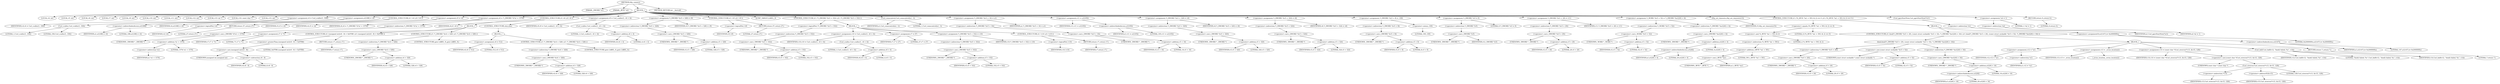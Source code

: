 digraph tftp_connect {  
"1000112" [label = "(METHOD,tftp_connect)" ]
"1000113" [label = "(PARAM,_DWORD *a1)" ]
"1000114" [label = "(PARAM,_BYTE *a2)" ]
"1000115" [label = "(BLOCK,,)" ]
"1000116" [label = "(LOCAL,v4: int)" ]
"1000117" [label = "(LOCAL,v5: int)" ]
"1000118" [label = "(LOCAL,v6: int)" ]
"1000119" [label = "(LOCAL,v7: int)" ]
"1000120" [label = "(LOCAL,v9: int)" ]
"1000121" [label = "(LOCAL,v10: int)" ]
"1000122" [label = "(LOCAL,v11: int)" ]
"1000123" [label = "(LOCAL,v12: int)" ]
"1000124" [label = "(LOCAL,v13: int *)" ]
"1000125" [label = "(LOCAL,v14: const char *)" ]
"1000126" [label = "(LOCAL,v15: int)" ]
"1000127" [label = "(<operator>.assignment,v4 = Curl_ccalloc(1, 336))" ]
"1000128" [label = "(IDENTIFIER,v4,v4 = Curl_ccalloc(1, 336))" ]
"1000129" [label = "(Curl_ccalloc,Curl_ccalloc(1, 336))" ]
"1000130" [label = "(LITERAL,1,Curl_ccalloc(1, 336))" ]
"1000131" [label = "(LITERAL,336,Curl_ccalloc(1, 336))" ]
"1000132" [label = "(<operator>.assignment,a1[188] = v4)" ]
"1000133" [label = "(<operator>.indirectIndexAccess,a1[188])" ]
"1000134" [label = "(IDENTIFIER,a1,a1[188] = v4)" ]
"1000135" [label = "(LITERAL,188,a1[188] = v4)" ]
"1000136" [label = "(IDENTIFIER,v4,a1[188] = v4)" ]
"1000137" [label = "(CONTROL_STRUCTURE,if ( !v4 ),if ( !v4 ))" ]
"1000138" [label = "(<operator>.logicalNot,!v4)" ]
"1000139" [label = "(IDENTIFIER,v4,!v4)" ]
"1000140" [label = "(RETURN,return 27;,return 27;)" ]
"1000141" [label = "(LITERAL,27,return 27;)" ]
"1000142" [label = "(<operator>.assignment,v5 = v4)" ]
"1000143" [label = "(IDENTIFIER,v5,v5 = v4)" ]
"1000144" [label = "(IDENTIFIER,v4,v5 = v4)" ]
"1000145" [label = "(<operator>.assignment,v6 = *(_DWORD *)(*a1 + 1576))" ]
"1000146" [label = "(IDENTIFIER,v6,v6 = *(_DWORD *)(*a1 + 1576))" ]
"1000147" [label = "(<operator>.indirection,*(_DWORD *)(*a1 + 1576))" ]
"1000148" [label = "(<operator>.cast,(_DWORD *)(*a1 + 1576))" ]
"1000149" [label = "(UNKNOWN,_DWORD *,_DWORD *)" ]
"1000150" [label = "(<operator>.addition,*a1 + 1576)" ]
"1000151" [label = "(<operator>.indirection,*a1)" ]
"1000152" [label = "(IDENTIFIER,a1,*a1 + 1576)" ]
"1000153" [label = "(LITERAL,1576,*a1 + 1576)" ]
"1000154" [label = "(CONTROL_STRUCTURE,if ( v6 ),if ( v6 ))" ]
"1000155" [label = "(IDENTIFIER,v6,if ( v6 ))" ]
"1000156" [label = "(BLOCK,,)" ]
"1000157" [label = "(<operator>.assignment,v7 = 71)" ]
"1000158" [label = "(IDENTIFIER,v7,v7 = 71)" ]
"1000159" [label = "(LITERAL,71,v7 = 71)" ]
"1000160" [label = "(CONTROL_STRUCTURE,if ( (unsigned int)(v6 - 8) > 0xFFB0 ),if ( (unsigned int)(v6 - 8) > 0xFFB0 ))" ]
"1000161" [label = "(<operator>.greaterThan,(unsigned int)(v6 - 8) > 0xFFB0)" ]
"1000162" [label = "(<operator>.cast,(unsigned int)(v6 - 8))" ]
"1000163" [label = "(UNKNOWN,unsigned int,unsigned int)" ]
"1000164" [label = "(<operator>.subtraction,v6 - 8)" ]
"1000165" [label = "(IDENTIFIER,v6,v6 - 8)" ]
"1000166" [label = "(LITERAL,8,v6 - 8)" ]
"1000167" [label = "(LITERAL,0xFFB0,(unsigned int)(v6 - 8) > 0xFFB0)" ]
"1000168" [label = "(RETURN,return v7;,return v7;)" ]
"1000169" [label = "(IDENTIFIER,v7,return v7;)" ]
"1000170" [label = "(CONTROL_STRUCTURE,if ( *(_DWORD *)(v4 + 328) ),if ( *(_DWORD *)(v4 + 328) ))" ]
"1000171" [label = "(<operator>.indirection,*(_DWORD *)(v4 + 328))" ]
"1000172" [label = "(<operator>.cast,(_DWORD *)(v4 + 328))" ]
"1000173" [label = "(UNKNOWN,_DWORD *,_DWORD *)" ]
"1000174" [label = "(<operator>.addition,v4 + 328)" ]
"1000175" [label = "(IDENTIFIER,v4,v4 + 328)" ]
"1000176" [label = "(LITERAL,328,v4 + 328)" ]
"1000177" [label = "(CONTROL_STRUCTURE,goto LABEL_9;,goto LABEL_9;)" ]
"1000178" [label = "(CONTROL_STRUCTURE,else,else)" ]
"1000179" [label = "(BLOCK,,)" ]
"1000180" [label = "(<operator>.assignment,v6 = 512)" ]
"1000181" [label = "(IDENTIFIER,v6,v6 = 512)" ]
"1000182" [label = "(LITERAL,512,v6 = 512)" ]
"1000183" [label = "(CONTROL_STRUCTURE,if ( *(_DWORD *)(v4 + 328) ),if ( *(_DWORD *)(v4 + 328) ))" ]
"1000184" [label = "(<operator>.indirection,*(_DWORD *)(v4 + 328))" ]
"1000185" [label = "(<operator>.cast,(_DWORD *)(v4 + 328))" ]
"1000186" [label = "(UNKNOWN,_DWORD *,_DWORD *)" ]
"1000187" [label = "(<operator>.addition,v4 + 328)" ]
"1000188" [label = "(IDENTIFIER,v4,v4 + 328)" ]
"1000189" [label = "(LITERAL,328,v4 + 328)" ]
"1000190" [label = "(CONTROL_STRUCTURE,goto LABEL_9;,goto LABEL_9;)" ]
"1000191" [label = "(<operator>.assignment,v9 = Curl_ccalloc(1, v6 + 4))" ]
"1000192" [label = "(IDENTIFIER,v9,v9 = Curl_ccalloc(1, v6 + 4))" ]
"1000193" [label = "(Curl_ccalloc,Curl_ccalloc(1, v6 + 4))" ]
"1000194" [label = "(LITERAL,1,Curl_ccalloc(1, v6 + 4))" ]
"1000195" [label = "(<operator>.addition,v6 + 4)" ]
"1000196" [label = "(IDENTIFIER,v6,v6 + 4)" ]
"1000197" [label = "(LITERAL,4,v6 + 4)" ]
"1000198" [label = "(<operator>.assignment,*(_DWORD *)(v5 + 328) = v9)" ]
"1000199" [label = "(<operator>.indirection,*(_DWORD *)(v5 + 328))" ]
"1000200" [label = "(<operator>.cast,(_DWORD *)(v5 + 328))" ]
"1000201" [label = "(UNKNOWN,_DWORD *,_DWORD *)" ]
"1000202" [label = "(<operator>.addition,v5 + 328)" ]
"1000203" [label = "(IDENTIFIER,v5,v5 + 328)" ]
"1000204" [label = "(LITERAL,328,v5 + 328)" ]
"1000205" [label = "(IDENTIFIER,v9,*(_DWORD *)(v5 + 328) = v9)" ]
"1000206" [label = "(CONTROL_STRUCTURE,if ( !v9 ),if ( !v9 ))" ]
"1000207" [label = "(<operator>.logicalNot,!v9)" ]
"1000208" [label = "(IDENTIFIER,v9,!v9)" ]
"1000209" [label = "(RETURN,return 27;,return 27;)" ]
"1000210" [label = "(LITERAL,27,return 27;)" ]
"1000211" [label = "(JUMP_TARGET,LABEL_9)" ]
"1000212" [label = "(CONTROL_STRUCTURE,if ( !*(_DWORD *)(v5 + 332) ),if ( !*(_DWORD *)(v5 + 332) ))" ]
"1000213" [label = "(<operator>.logicalNot,!*(_DWORD *)(v5 + 332))" ]
"1000214" [label = "(<operator>.indirection,*(_DWORD *)(v5 + 332))" ]
"1000215" [label = "(<operator>.cast,(_DWORD *)(v5 + 332))" ]
"1000216" [label = "(UNKNOWN,_DWORD *,_DWORD *)" ]
"1000217" [label = "(<operator>.addition,v5 + 332)" ]
"1000218" [label = "(IDENTIFIER,v5,v5 + 332)" ]
"1000219" [label = "(LITERAL,332,v5 + 332)" ]
"1000220" [label = "(BLOCK,,)" ]
"1000221" [label = "(<operator>.assignment,v10 = Curl_ccalloc(1, v6 + 4))" ]
"1000222" [label = "(IDENTIFIER,v10,v10 = Curl_ccalloc(1, v6 + 4))" ]
"1000223" [label = "(Curl_ccalloc,Curl_ccalloc(1, v6 + 4))" ]
"1000224" [label = "(LITERAL,1,Curl_ccalloc(1, v6 + 4))" ]
"1000225" [label = "(<operator>.addition,v6 + 4)" ]
"1000226" [label = "(IDENTIFIER,v6,v6 + 4)" ]
"1000227" [label = "(LITERAL,4,v6 + 4)" ]
"1000228" [label = "(<operator>.assignment,v7 = 27)" ]
"1000229" [label = "(IDENTIFIER,v7,v7 = 27)" ]
"1000230" [label = "(LITERAL,27,v7 = 27)" ]
"1000231" [label = "(<operator>.assignment,*(_DWORD *)(v5 + 332) = v10)" ]
"1000232" [label = "(<operator>.indirection,*(_DWORD *)(v5 + 332))" ]
"1000233" [label = "(<operator>.cast,(_DWORD *)(v5 + 332))" ]
"1000234" [label = "(UNKNOWN,_DWORD *,_DWORD *)" ]
"1000235" [label = "(<operator>.addition,v5 + 332)" ]
"1000236" [label = "(IDENTIFIER,v5,v5 + 332)" ]
"1000237" [label = "(LITERAL,332,v5 + 332)" ]
"1000238" [label = "(IDENTIFIER,v10,*(_DWORD *)(v5 + 332) = v10)" ]
"1000239" [label = "(CONTROL_STRUCTURE,if ( !v10 ),if ( !v10 ))" ]
"1000240" [label = "(<operator>.logicalNot,!v10)" ]
"1000241" [label = "(IDENTIFIER,v10,!v10)" ]
"1000242" [label = "(RETURN,return v7;,return v7;)" ]
"1000243" [label = "(IDENTIFIER,v7,return v7;)" ]
"1000244" [label = "(Curl_conncontrol,Curl_conncontrol(a1, 1))" ]
"1000245" [label = "(IDENTIFIER,a1,Curl_conncontrol(a1, 1))" ]
"1000246" [label = "(LITERAL,1,Curl_conncontrol(a1, 1))" ]
"1000247" [label = "(<operator>.assignment,*(_DWORD *)(v5 + 16) = a1)" ]
"1000248" [label = "(<operator>.indirection,*(_DWORD *)(v5 + 16))" ]
"1000249" [label = "(<operator>.cast,(_DWORD *)(v5 + 16))" ]
"1000250" [label = "(UNKNOWN,_DWORD *,_DWORD *)" ]
"1000251" [label = "(<operator>.addition,v5 + 16)" ]
"1000252" [label = "(IDENTIFIER,v5,v5 + 16)" ]
"1000253" [label = "(LITERAL,16,v5 + 16)" ]
"1000254" [label = "(IDENTIFIER,a1,*(_DWORD *)(v5 + 16) = a1)" ]
"1000255" [label = "(<operator>.assignment,v11 = a1[105])" ]
"1000256" [label = "(IDENTIFIER,v11,v11 = a1[105])" ]
"1000257" [label = "(<operator>.indirectIndexAccess,a1[105])" ]
"1000258" [label = "(IDENTIFIER,a1,v11 = a1[105])" ]
"1000259" [label = "(LITERAL,105,v11 = a1[105])" ]
"1000260" [label = "(<operator>.assignment,*(_DWORD *)(v5 + 320) = v6)" ]
"1000261" [label = "(<operator>.indirection,*(_DWORD *)(v5 + 320))" ]
"1000262" [label = "(<operator>.cast,(_DWORD *)(v5 + 320))" ]
"1000263" [label = "(UNKNOWN,_DWORD *,_DWORD *)" ]
"1000264" [label = "(<operator>.addition,v5 + 320)" ]
"1000265" [label = "(IDENTIFIER,v5,v5 + 320)" ]
"1000266" [label = "(LITERAL,320,v5 + 320)" ]
"1000267" [label = "(IDENTIFIER,v6,*(_DWORD *)(v5 + 320) = v6)" ]
"1000268" [label = "(<operator>.assignment,*(_DWORD *)(v5 + 324) = v6)" ]
"1000269" [label = "(<operator>.indirection,*(_DWORD *)(v5 + 324))" ]
"1000270" [label = "(<operator>.cast,(_DWORD *)(v5 + 324))" ]
"1000271" [label = "(UNKNOWN,_DWORD *,_DWORD *)" ]
"1000272" [label = "(<operator>.addition,v5 + 324)" ]
"1000273" [label = "(IDENTIFIER,v5,v5 + 324)" ]
"1000274" [label = "(LITERAL,324,v5 + 324)" ]
"1000275" [label = "(IDENTIFIER,v6,*(_DWORD *)(v5 + 324) = v6)" ]
"1000276" [label = "(<operator>.assignment,*(_DWORD *)(v5 + 8) = -100)" ]
"1000277" [label = "(<operator>.indirection,*(_DWORD *)(v5 + 8))" ]
"1000278" [label = "(<operator>.cast,(_DWORD *)(v5 + 8))" ]
"1000279" [label = "(UNKNOWN,_DWORD *,_DWORD *)" ]
"1000280" [label = "(<operator>.addition,v5 + 8)" ]
"1000281" [label = "(IDENTIFIER,v5,v5 + 8)" ]
"1000282" [label = "(LITERAL,8,v5 + 8)" ]
"1000283" [label = "(<operator>.minus,-100)" ]
"1000284" [label = "(LITERAL,100,-100)" ]
"1000285" [label = "(<operator>.assignment,*(_DWORD *)v5 = 0)" ]
"1000286" [label = "(<operator>.indirection,*(_DWORD *)v5)" ]
"1000287" [label = "(<operator>.cast,(_DWORD *)v5)" ]
"1000288" [label = "(UNKNOWN,_DWORD *,_DWORD *)" ]
"1000289" [label = "(IDENTIFIER,v5,(_DWORD *)v5)" ]
"1000290" [label = "(LITERAL,0,*(_DWORD *)v5 = 0)" ]
"1000291" [label = "(<operator>.assignment,*(_DWORD *)(v5 + 20) = v11)" ]
"1000292" [label = "(<operator>.indirection,*(_DWORD *)(v5 + 20))" ]
"1000293" [label = "(<operator>.cast,(_DWORD *)(v5 + 20))" ]
"1000294" [label = "(UNKNOWN,_DWORD *,_DWORD *)" ]
"1000295" [label = "(<operator>.addition,v5 + 20)" ]
"1000296" [label = "(IDENTIFIER,v5,v5 + 20)" ]
"1000297" [label = "(LITERAL,20,v5 + 20)" ]
"1000298" [label = "(IDENTIFIER,v11,*(_DWORD *)(v5 + 20) = v11)" ]
"1000299" [label = "(<operator>.assignment,*(_WORD *)(v5 + 52) = *(_DWORD *)(a1[20] + 4))" ]
"1000300" [label = "(<operator>.indirection,*(_WORD *)(v5 + 52))" ]
"1000301" [label = "(<operator>.cast,(_WORD *)(v5 + 52))" ]
"1000302" [label = "(UNKNOWN,_WORD *,_WORD *)" ]
"1000303" [label = "(<operator>.addition,v5 + 52)" ]
"1000304" [label = "(IDENTIFIER,v5,v5 + 52)" ]
"1000305" [label = "(LITERAL,52,v5 + 52)" ]
"1000306" [label = "(<operator>.indirection,*(_DWORD *)(a1[20] + 4))" ]
"1000307" [label = "(<operator>.cast,(_DWORD *)(a1[20] + 4))" ]
"1000308" [label = "(UNKNOWN,_DWORD *,_DWORD *)" ]
"1000309" [label = "(<operator>.addition,a1[20] + 4)" ]
"1000310" [label = "(<operator>.indirectIndexAccess,a1[20])" ]
"1000311" [label = "(IDENTIFIER,a1,a1[20] + 4)" ]
"1000312" [label = "(LITERAL,20,a1[20] + 4)" ]
"1000313" [label = "(LITERAL,4,a1[20] + 4)" ]
"1000314" [label = "(tftp_set_timeouts,tftp_set_timeouts(v5))" ]
"1000315" [label = "(IDENTIFIER,v5,tftp_set_timeouts(v5))" ]
"1000316" [label = "(CONTROL_STRUCTURE,if ( (*((_BYTE *)a1 + 591) & 2) == 0 ),if ( (*((_BYTE *)a1 + 591) & 2) == 0 ))" ]
"1000317" [label = "(<operator>.equals,(*((_BYTE *)a1 + 591) & 2) == 0)" ]
"1000318" [label = "(<operator>.and,*((_BYTE *)a1 + 591) & 2)" ]
"1000319" [label = "(<operator>.indirection,*((_BYTE *)a1 + 591))" ]
"1000320" [label = "(<operator>.addition,(_BYTE *)a1 + 591)" ]
"1000321" [label = "(<operator>.cast,(_BYTE *)a1)" ]
"1000322" [label = "(UNKNOWN,_BYTE *,_BYTE *)" ]
"1000323" [label = "(IDENTIFIER,a1,(_BYTE *)a1)" ]
"1000324" [label = "(LITERAL,591,(_BYTE *)a1 + 591)" ]
"1000325" [label = "(LITERAL,2,*((_BYTE *)a1 + 591) & 2)" ]
"1000326" [label = "(LITERAL,0,(*((_BYTE *)a1 + 591) & 2) == 0)" ]
"1000327" [label = "(BLOCK,,)" ]
"1000328" [label = "(CONTROL_STRUCTURE,if ( bind(*(_DWORD *)(v5 + 20), (const struct sockaddr *)(v5 + 52), *(_DWORD *)(a1[20] + 16)) ),if ( bind(*(_DWORD *)(v5 + 20), (const struct sockaddr *)(v5 + 52), *(_DWORD *)(a1[20] + 16)) ))" ]
"1000329" [label = "(bind,bind(*(_DWORD *)(v5 + 20), (const struct sockaddr *)(v5 + 52), *(_DWORD *)(a1[20] + 16)))" ]
"1000330" [label = "(<operator>.indirection,*(_DWORD *)(v5 + 20))" ]
"1000331" [label = "(<operator>.cast,(_DWORD *)(v5 + 20))" ]
"1000332" [label = "(UNKNOWN,_DWORD *,_DWORD *)" ]
"1000333" [label = "(<operator>.addition,v5 + 20)" ]
"1000334" [label = "(IDENTIFIER,v5,v5 + 20)" ]
"1000335" [label = "(LITERAL,20,v5 + 20)" ]
"1000336" [label = "(<operator>.cast,(const struct sockaddr *)(v5 + 52))" ]
"1000337" [label = "(UNKNOWN,const struct sockaddr *,const struct sockaddr *)" ]
"1000338" [label = "(<operator>.addition,v5 + 52)" ]
"1000339" [label = "(IDENTIFIER,v5,v5 + 52)" ]
"1000340" [label = "(LITERAL,52,v5 + 52)" ]
"1000341" [label = "(<operator>.indirection,*(_DWORD *)(a1[20] + 16))" ]
"1000342" [label = "(<operator>.cast,(_DWORD *)(a1[20] + 16))" ]
"1000343" [label = "(UNKNOWN,_DWORD *,_DWORD *)" ]
"1000344" [label = "(<operator>.addition,a1[20] + 16)" ]
"1000345" [label = "(<operator>.indirectIndexAccess,a1[20])" ]
"1000346" [label = "(IDENTIFIER,a1,a1[20] + 16)" ]
"1000347" [label = "(LITERAL,20,a1[20] + 16)" ]
"1000348" [label = "(LITERAL,16,a1[20] + 16)" ]
"1000349" [label = "(BLOCK,,)" ]
"1000350" [label = "(<operator>.assignment,v12 = *a1)" ]
"1000351" [label = "(IDENTIFIER,v12,v12 = *a1)" ]
"1000352" [label = "(<operator>.indirection,*a1)" ]
"1000353" [label = "(IDENTIFIER,a1,v12 = *a1)" ]
"1000354" [label = "(<operator>.assignment,v13 = _errno_location())" ]
"1000355" [label = "(IDENTIFIER,v13,v13 = _errno_location())" ]
"1000356" [label = "(_errno_location,_errno_location())" ]
"1000357" [label = "(<operator>.assignment,v14 = (const char *)Curl_strerror(*v13, &v15, 128))" ]
"1000358" [label = "(IDENTIFIER,v14,v14 = (const char *)Curl_strerror(*v13, &v15, 128))" ]
"1000359" [label = "(<operator>.cast,(const char *)Curl_strerror(*v13, &v15, 128))" ]
"1000360" [label = "(UNKNOWN,const char *,const char *)" ]
"1000361" [label = "(Curl_strerror,Curl_strerror(*v13, &v15, 128))" ]
"1000362" [label = "(<operator>.indirection,*v13)" ]
"1000363" [label = "(IDENTIFIER,v13,Curl_strerror(*v13, &v15, 128))" ]
"1000364" [label = "(<operator>.addressOf,&v15)" ]
"1000365" [label = "(IDENTIFIER,v15,Curl_strerror(*v13, &v15, 128))" ]
"1000366" [label = "(LITERAL,128,Curl_strerror(*v13, &v15, 128))" ]
"1000367" [label = "(Curl_failf,Curl_failf(v12, \"bind() failed; %s\", v14))" ]
"1000368" [label = "(IDENTIFIER,v12,Curl_failf(v12, \"bind() failed; %s\", v14))" ]
"1000369" [label = "(LITERAL,\"bind() failed; %s\",Curl_failf(v12, \"bind() failed; %s\", v14))" ]
"1000370" [label = "(IDENTIFIER,v14,Curl_failf(v12, \"bind() failed; %s\", v14))" ]
"1000371" [label = "(RETURN,return 7;,return 7;)" ]
"1000372" [label = "(LITERAL,7,return 7;)" ]
"1000373" [label = "(<operators>.assignmentOr,a1[147] |= 0x2000000u)" ]
"1000374" [label = "(<operator>.indirectIndexAccess,a1[147])" ]
"1000375" [label = "(IDENTIFIER,a1,a1[147] |= 0x2000000u)" ]
"1000376" [label = "(LITERAL,147,a1[147] |= 0x2000000u)" ]
"1000377" [label = "(LITERAL,0x2000000u,a1[147] |= 0x2000000u)" ]
"1000378" [label = "(Curl_pgrsStartNow,Curl_pgrsStartNow(*a1))" ]
"1000379" [label = "(<operator>.indirection,*a1)" ]
"1000380" [label = "(IDENTIFIER,a1,Curl_pgrsStartNow(*a1))" ]
"1000381" [label = "(<operator>.assignment,*a2 = 1)" ]
"1000382" [label = "(<operator>.indirection,*a2)" ]
"1000383" [label = "(IDENTIFIER,a2,*a2 = 1)" ]
"1000384" [label = "(LITERAL,1,*a2 = 1)" ]
"1000385" [label = "(RETURN,return 0;,return 0;)" ]
"1000386" [label = "(LITERAL,0,return 0;)" ]
"1000387" [label = "(METHOD_RETURN,int __fastcall)" ]
  "1000112" -> "1000113" 
  "1000112" -> "1000114" 
  "1000112" -> "1000115" 
  "1000112" -> "1000387" 
  "1000115" -> "1000116" 
  "1000115" -> "1000117" 
  "1000115" -> "1000118" 
  "1000115" -> "1000119" 
  "1000115" -> "1000120" 
  "1000115" -> "1000121" 
  "1000115" -> "1000122" 
  "1000115" -> "1000123" 
  "1000115" -> "1000124" 
  "1000115" -> "1000125" 
  "1000115" -> "1000126" 
  "1000115" -> "1000127" 
  "1000115" -> "1000132" 
  "1000115" -> "1000137" 
  "1000115" -> "1000142" 
  "1000115" -> "1000145" 
  "1000115" -> "1000154" 
  "1000115" -> "1000191" 
  "1000115" -> "1000198" 
  "1000115" -> "1000206" 
  "1000115" -> "1000211" 
  "1000115" -> "1000212" 
  "1000115" -> "1000244" 
  "1000115" -> "1000247" 
  "1000115" -> "1000255" 
  "1000115" -> "1000260" 
  "1000115" -> "1000268" 
  "1000115" -> "1000276" 
  "1000115" -> "1000285" 
  "1000115" -> "1000291" 
  "1000115" -> "1000299" 
  "1000115" -> "1000314" 
  "1000115" -> "1000316" 
  "1000115" -> "1000378" 
  "1000115" -> "1000381" 
  "1000115" -> "1000385" 
  "1000127" -> "1000128" 
  "1000127" -> "1000129" 
  "1000129" -> "1000130" 
  "1000129" -> "1000131" 
  "1000132" -> "1000133" 
  "1000132" -> "1000136" 
  "1000133" -> "1000134" 
  "1000133" -> "1000135" 
  "1000137" -> "1000138" 
  "1000137" -> "1000140" 
  "1000138" -> "1000139" 
  "1000140" -> "1000141" 
  "1000142" -> "1000143" 
  "1000142" -> "1000144" 
  "1000145" -> "1000146" 
  "1000145" -> "1000147" 
  "1000147" -> "1000148" 
  "1000148" -> "1000149" 
  "1000148" -> "1000150" 
  "1000150" -> "1000151" 
  "1000150" -> "1000153" 
  "1000151" -> "1000152" 
  "1000154" -> "1000155" 
  "1000154" -> "1000156" 
  "1000154" -> "1000178" 
  "1000156" -> "1000157" 
  "1000156" -> "1000160" 
  "1000156" -> "1000170" 
  "1000157" -> "1000158" 
  "1000157" -> "1000159" 
  "1000160" -> "1000161" 
  "1000160" -> "1000168" 
  "1000161" -> "1000162" 
  "1000161" -> "1000167" 
  "1000162" -> "1000163" 
  "1000162" -> "1000164" 
  "1000164" -> "1000165" 
  "1000164" -> "1000166" 
  "1000168" -> "1000169" 
  "1000170" -> "1000171" 
  "1000170" -> "1000177" 
  "1000171" -> "1000172" 
  "1000172" -> "1000173" 
  "1000172" -> "1000174" 
  "1000174" -> "1000175" 
  "1000174" -> "1000176" 
  "1000178" -> "1000179" 
  "1000179" -> "1000180" 
  "1000179" -> "1000183" 
  "1000180" -> "1000181" 
  "1000180" -> "1000182" 
  "1000183" -> "1000184" 
  "1000183" -> "1000190" 
  "1000184" -> "1000185" 
  "1000185" -> "1000186" 
  "1000185" -> "1000187" 
  "1000187" -> "1000188" 
  "1000187" -> "1000189" 
  "1000191" -> "1000192" 
  "1000191" -> "1000193" 
  "1000193" -> "1000194" 
  "1000193" -> "1000195" 
  "1000195" -> "1000196" 
  "1000195" -> "1000197" 
  "1000198" -> "1000199" 
  "1000198" -> "1000205" 
  "1000199" -> "1000200" 
  "1000200" -> "1000201" 
  "1000200" -> "1000202" 
  "1000202" -> "1000203" 
  "1000202" -> "1000204" 
  "1000206" -> "1000207" 
  "1000206" -> "1000209" 
  "1000207" -> "1000208" 
  "1000209" -> "1000210" 
  "1000212" -> "1000213" 
  "1000212" -> "1000220" 
  "1000213" -> "1000214" 
  "1000214" -> "1000215" 
  "1000215" -> "1000216" 
  "1000215" -> "1000217" 
  "1000217" -> "1000218" 
  "1000217" -> "1000219" 
  "1000220" -> "1000221" 
  "1000220" -> "1000228" 
  "1000220" -> "1000231" 
  "1000220" -> "1000239" 
  "1000221" -> "1000222" 
  "1000221" -> "1000223" 
  "1000223" -> "1000224" 
  "1000223" -> "1000225" 
  "1000225" -> "1000226" 
  "1000225" -> "1000227" 
  "1000228" -> "1000229" 
  "1000228" -> "1000230" 
  "1000231" -> "1000232" 
  "1000231" -> "1000238" 
  "1000232" -> "1000233" 
  "1000233" -> "1000234" 
  "1000233" -> "1000235" 
  "1000235" -> "1000236" 
  "1000235" -> "1000237" 
  "1000239" -> "1000240" 
  "1000239" -> "1000242" 
  "1000240" -> "1000241" 
  "1000242" -> "1000243" 
  "1000244" -> "1000245" 
  "1000244" -> "1000246" 
  "1000247" -> "1000248" 
  "1000247" -> "1000254" 
  "1000248" -> "1000249" 
  "1000249" -> "1000250" 
  "1000249" -> "1000251" 
  "1000251" -> "1000252" 
  "1000251" -> "1000253" 
  "1000255" -> "1000256" 
  "1000255" -> "1000257" 
  "1000257" -> "1000258" 
  "1000257" -> "1000259" 
  "1000260" -> "1000261" 
  "1000260" -> "1000267" 
  "1000261" -> "1000262" 
  "1000262" -> "1000263" 
  "1000262" -> "1000264" 
  "1000264" -> "1000265" 
  "1000264" -> "1000266" 
  "1000268" -> "1000269" 
  "1000268" -> "1000275" 
  "1000269" -> "1000270" 
  "1000270" -> "1000271" 
  "1000270" -> "1000272" 
  "1000272" -> "1000273" 
  "1000272" -> "1000274" 
  "1000276" -> "1000277" 
  "1000276" -> "1000283" 
  "1000277" -> "1000278" 
  "1000278" -> "1000279" 
  "1000278" -> "1000280" 
  "1000280" -> "1000281" 
  "1000280" -> "1000282" 
  "1000283" -> "1000284" 
  "1000285" -> "1000286" 
  "1000285" -> "1000290" 
  "1000286" -> "1000287" 
  "1000287" -> "1000288" 
  "1000287" -> "1000289" 
  "1000291" -> "1000292" 
  "1000291" -> "1000298" 
  "1000292" -> "1000293" 
  "1000293" -> "1000294" 
  "1000293" -> "1000295" 
  "1000295" -> "1000296" 
  "1000295" -> "1000297" 
  "1000299" -> "1000300" 
  "1000299" -> "1000306" 
  "1000300" -> "1000301" 
  "1000301" -> "1000302" 
  "1000301" -> "1000303" 
  "1000303" -> "1000304" 
  "1000303" -> "1000305" 
  "1000306" -> "1000307" 
  "1000307" -> "1000308" 
  "1000307" -> "1000309" 
  "1000309" -> "1000310" 
  "1000309" -> "1000313" 
  "1000310" -> "1000311" 
  "1000310" -> "1000312" 
  "1000314" -> "1000315" 
  "1000316" -> "1000317" 
  "1000316" -> "1000327" 
  "1000317" -> "1000318" 
  "1000317" -> "1000326" 
  "1000318" -> "1000319" 
  "1000318" -> "1000325" 
  "1000319" -> "1000320" 
  "1000320" -> "1000321" 
  "1000320" -> "1000324" 
  "1000321" -> "1000322" 
  "1000321" -> "1000323" 
  "1000327" -> "1000328" 
  "1000327" -> "1000373" 
  "1000328" -> "1000329" 
  "1000328" -> "1000349" 
  "1000329" -> "1000330" 
  "1000329" -> "1000336" 
  "1000329" -> "1000341" 
  "1000330" -> "1000331" 
  "1000331" -> "1000332" 
  "1000331" -> "1000333" 
  "1000333" -> "1000334" 
  "1000333" -> "1000335" 
  "1000336" -> "1000337" 
  "1000336" -> "1000338" 
  "1000338" -> "1000339" 
  "1000338" -> "1000340" 
  "1000341" -> "1000342" 
  "1000342" -> "1000343" 
  "1000342" -> "1000344" 
  "1000344" -> "1000345" 
  "1000344" -> "1000348" 
  "1000345" -> "1000346" 
  "1000345" -> "1000347" 
  "1000349" -> "1000350" 
  "1000349" -> "1000354" 
  "1000349" -> "1000357" 
  "1000349" -> "1000367" 
  "1000349" -> "1000371" 
  "1000350" -> "1000351" 
  "1000350" -> "1000352" 
  "1000352" -> "1000353" 
  "1000354" -> "1000355" 
  "1000354" -> "1000356" 
  "1000357" -> "1000358" 
  "1000357" -> "1000359" 
  "1000359" -> "1000360" 
  "1000359" -> "1000361" 
  "1000361" -> "1000362" 
  "1000361" -> "1000364" 
  "1000361" -> "1000366" 
  "1000362" -> "1000363" 
  "1000364" -> "1000365" 
  "1000367" -> "1000368" 
  "1000367" -> "1000369" 
  "1000367" -> "1000370" 
  "1000371" -> "1000372" 
  "1000373" -> "1000374" 
  "1000373" -> "1000377" 
  "1000374" -> "1000375" 
  "1000374" -> "1000376" 
  "1000378" -> "1000379" 
  "1000379" -> "1000380" 
  "1000381" -> "1000382" 
  "1000381" -> "1000384" 
  "1000382" -> "1000383" 
  "1000385" -> "1000386" 
}
